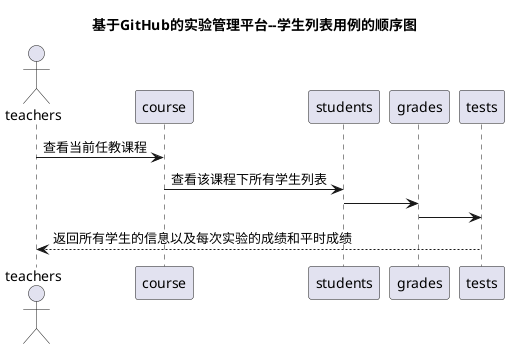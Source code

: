@startuml
title 基于GitHub的实验管理平台--学生列表用例的顺序图

actor teachers
teachers -> course: 查看当前任教课程
course -> students: 查看该课程下所有学生列表
students -> grades:
grades ->tests:
tests -->teachers:返回所有学生的信息以及每次实验的成绩和平时成绩


@enduml